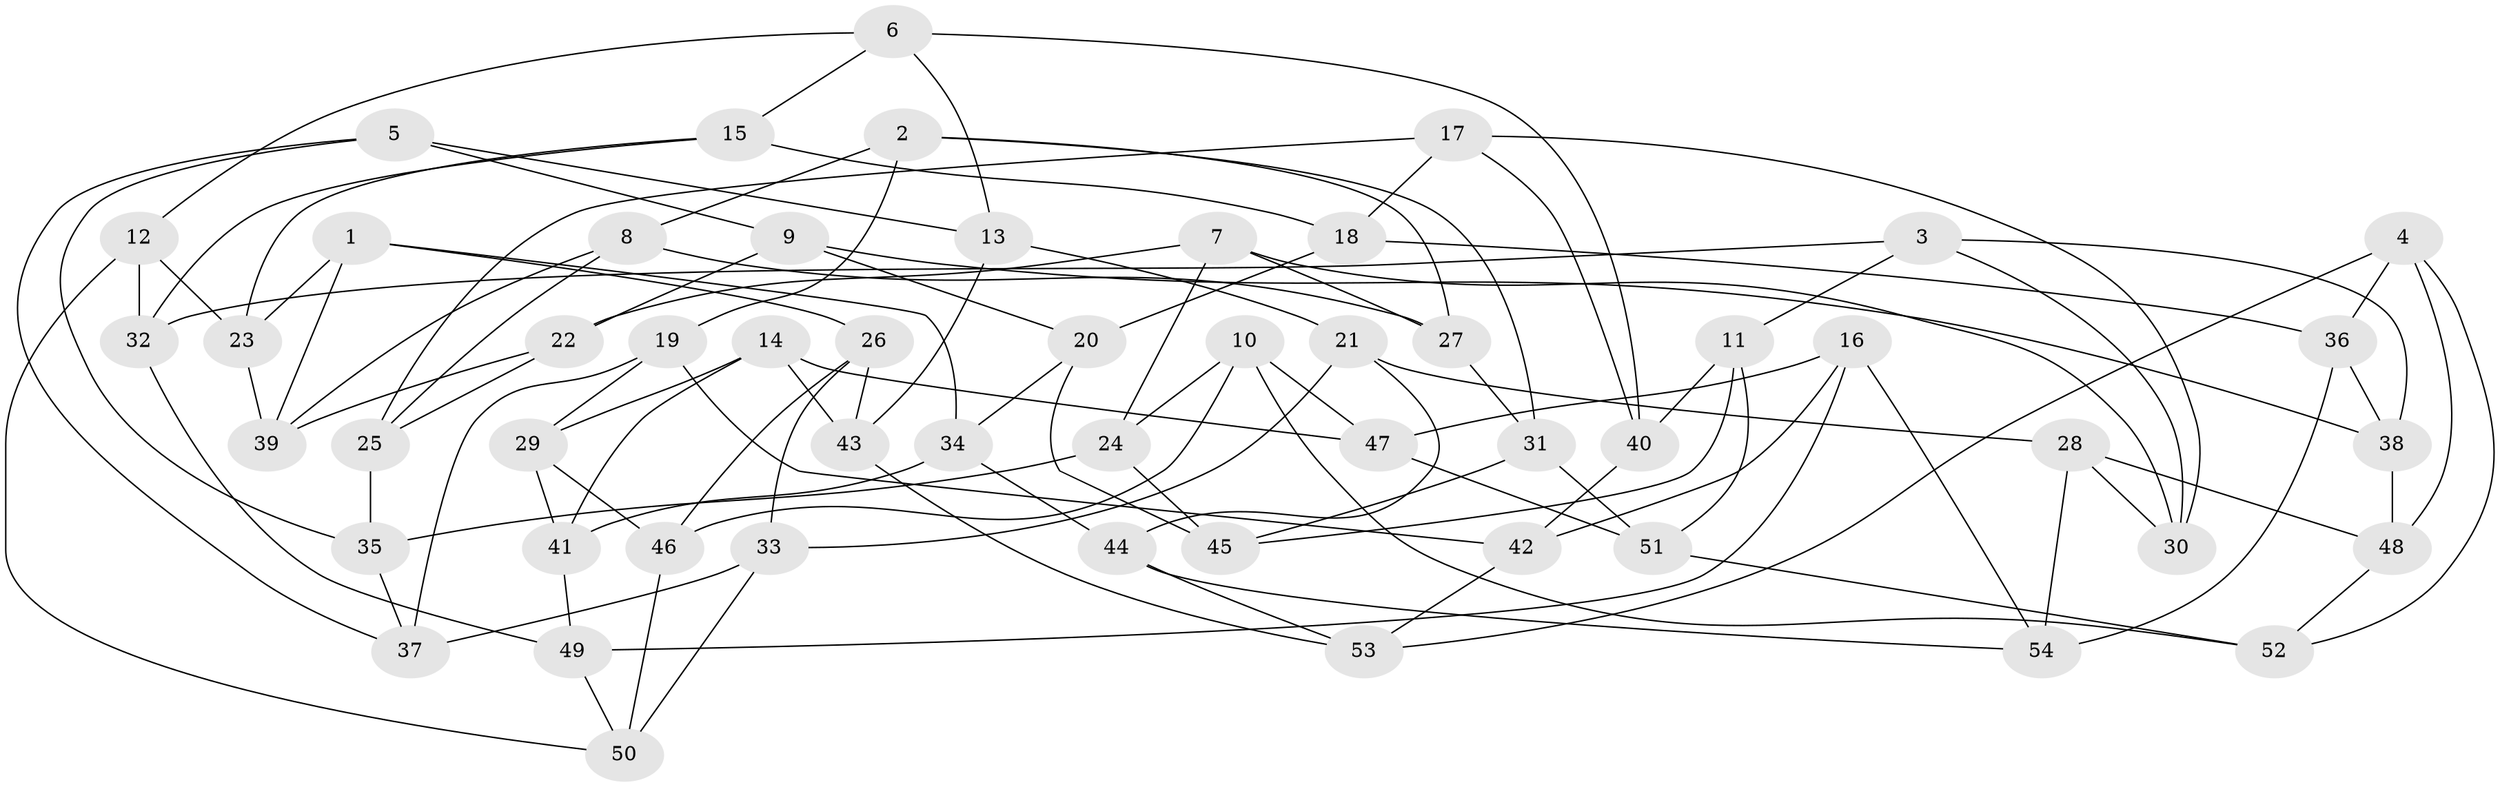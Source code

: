 // Generated by graph-tools (version 1.1) at 2025/16/03/09/25 04:16:21]
// undirected, 54 vertices, 108 edges
graph export_dot {
graph [start="1"]
  node [color=gray90,style=filled];
  1;
  2;
  3;
  4;
  5;
  6;
  7;
  8;
  9;
  10;
  11;
  12;
  13;
  14;
  15;
  16;
  17;
  18;
  19;
  20;
  21;
  22;
  23;
  24;
  25;
  26;
  27;
  28;
  29;
  30;
  31;
  32;
  33;
  34;
  35;
  36;
  37;
  38;
  39;
  40;
  41;
  42;
  43;
  44;
  45;
  46;
  47;
  48;
  49;
  50;
  51;
  52;
  53;
  54;
  1 -- 39;
  1 -- 26;
  1 -- 34;
  1 -- 23;
  2 -- 19;
  2 -- 27;
  2 -- 8;
  2 -- 31;
  3 -- 30;
  3 -- 11;
  3 -- 38;
  3 -- 32;
  4 -- 52;
  4 -- 48;
  4 -- 53;
  4 -- 36;
  5 -- 13;
  5 -- 35;
  5 -- 37;
  5 -- 9;
  6 -- 40;
  6 -- 12;
  6 -- 15;
  6 -- 13;
  7 -- 24;
  7 -- 27;
  7 -- 30;
  7 -- 22;
  8 -- 39;
  8 -- 25;
  8 -- 27;
  9 -- 38;
  9 -- 22;
  9 -- 20;
  10 -- 46;
  10 -- 52;
  10 -- 24;
  10 -- 47;
  11 -- 45;
  11 -- 51;
  11 -- 40;
  12 -- 32;
  12 -- 23;
  12 -- 50;
  13 -- 43;
  13 -- 21;
  14 -- 41;
  14 -- 29;
  14 -- 47;
  14 -- 43;
  15 -- 32;
  15 -- 18;
  15 -- 23;
  16 -- 54;
  16 -- 47;
  16 -- 49;
  16 -- 42;
  17 -- 25;
  17 -- 30;
  17 -- 18;
  17 -- 40;
  18 -- 20;
  18 -- 36;
  19 -- 37;
  19 -- 29;
  19 -- 42;
  20 -- 34;
  20 -- 45;
  21 -- 33;
  21 -- 44;
  21 -- 28;
  22 -- 39;
  22 -- 25;
  23 -- 39;
  24 -- 35;
  24 -- 45;
  25 -- 35;
  26 -- 33;
  26 -- 43;
  26 -- 46;
  27 -- 31;
  28 -- 30;
  28 -- 48;
  28 -- 54;
  29 -- 46;
  29 -- 41;
  31 -- 51;
  31 -- 45;
  32 -- 49;
  33 -- 37;
  33 -- 50;
  34 -- 41;
  34 -- 44;
  35 -- 37;
  36 -- 38;
  36 -- 54;
  38 -- 48;
  40 -- 42;
  41 -- 49;
  42 -- 53;
  43 -- 53;
  44 -- 54;
  44 -- 53;
  46 -- 50;
  47 -- 51;
  48 -- 52;
  49 -- 50;
  51 -- 52;
}

